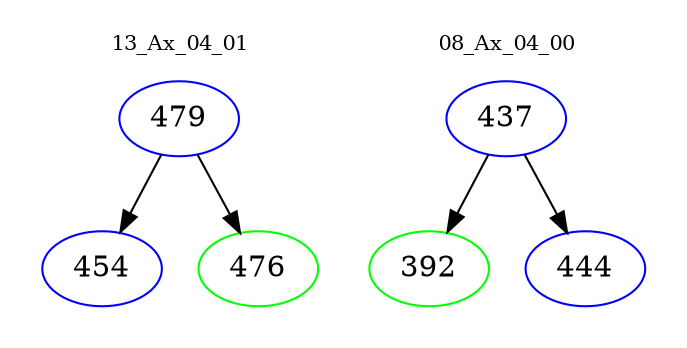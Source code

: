 digraph{
subgraph cluster_0 {
color = white
label = "13_Ax_04_01";
fontsize=10;
T0_479 [label="479", color="blue"]
T0_479 -> T0_454 [color="black"]
T0_454 [label="454", color="blue"]
T0_479 -> T0_476 [color="black"]
T0_476 [label="476", color="green"]
}
subgraph cluster_1 {
color = white
label = "08_Ax_04_00";
fontsize=10;
T1_437 [label="437", color="blue"]
T1_437 -> T1_392 [color="black"]
T1_392 [label="392", color="green"]
T1_437 -> T1_444 [color="black"]
T1_444 [label="444", color="blue"]
}
}
